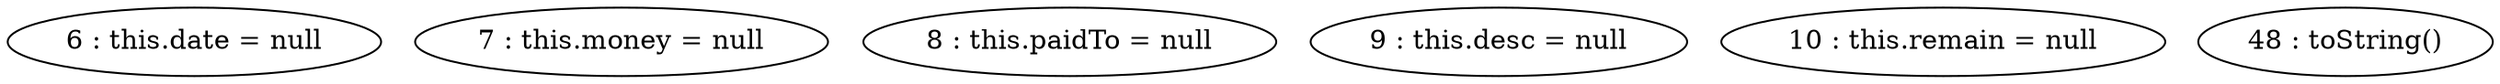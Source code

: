 digraph G {
"6 : this.date = null"
"7 : this.money = null"
"8 : this.paidTo = null"
"9 : this.desc = null"
"10 : this.remain = null"
"48 : toString()"
}